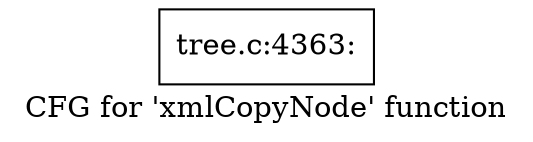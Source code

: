 digraph "CFG for 'xmlCopyNode' function" {
	label="CFG for 'xmlCopyNode' function";

	Node0x425a4a0 [shape=record,label="{tree.c:4363:}"];
}
